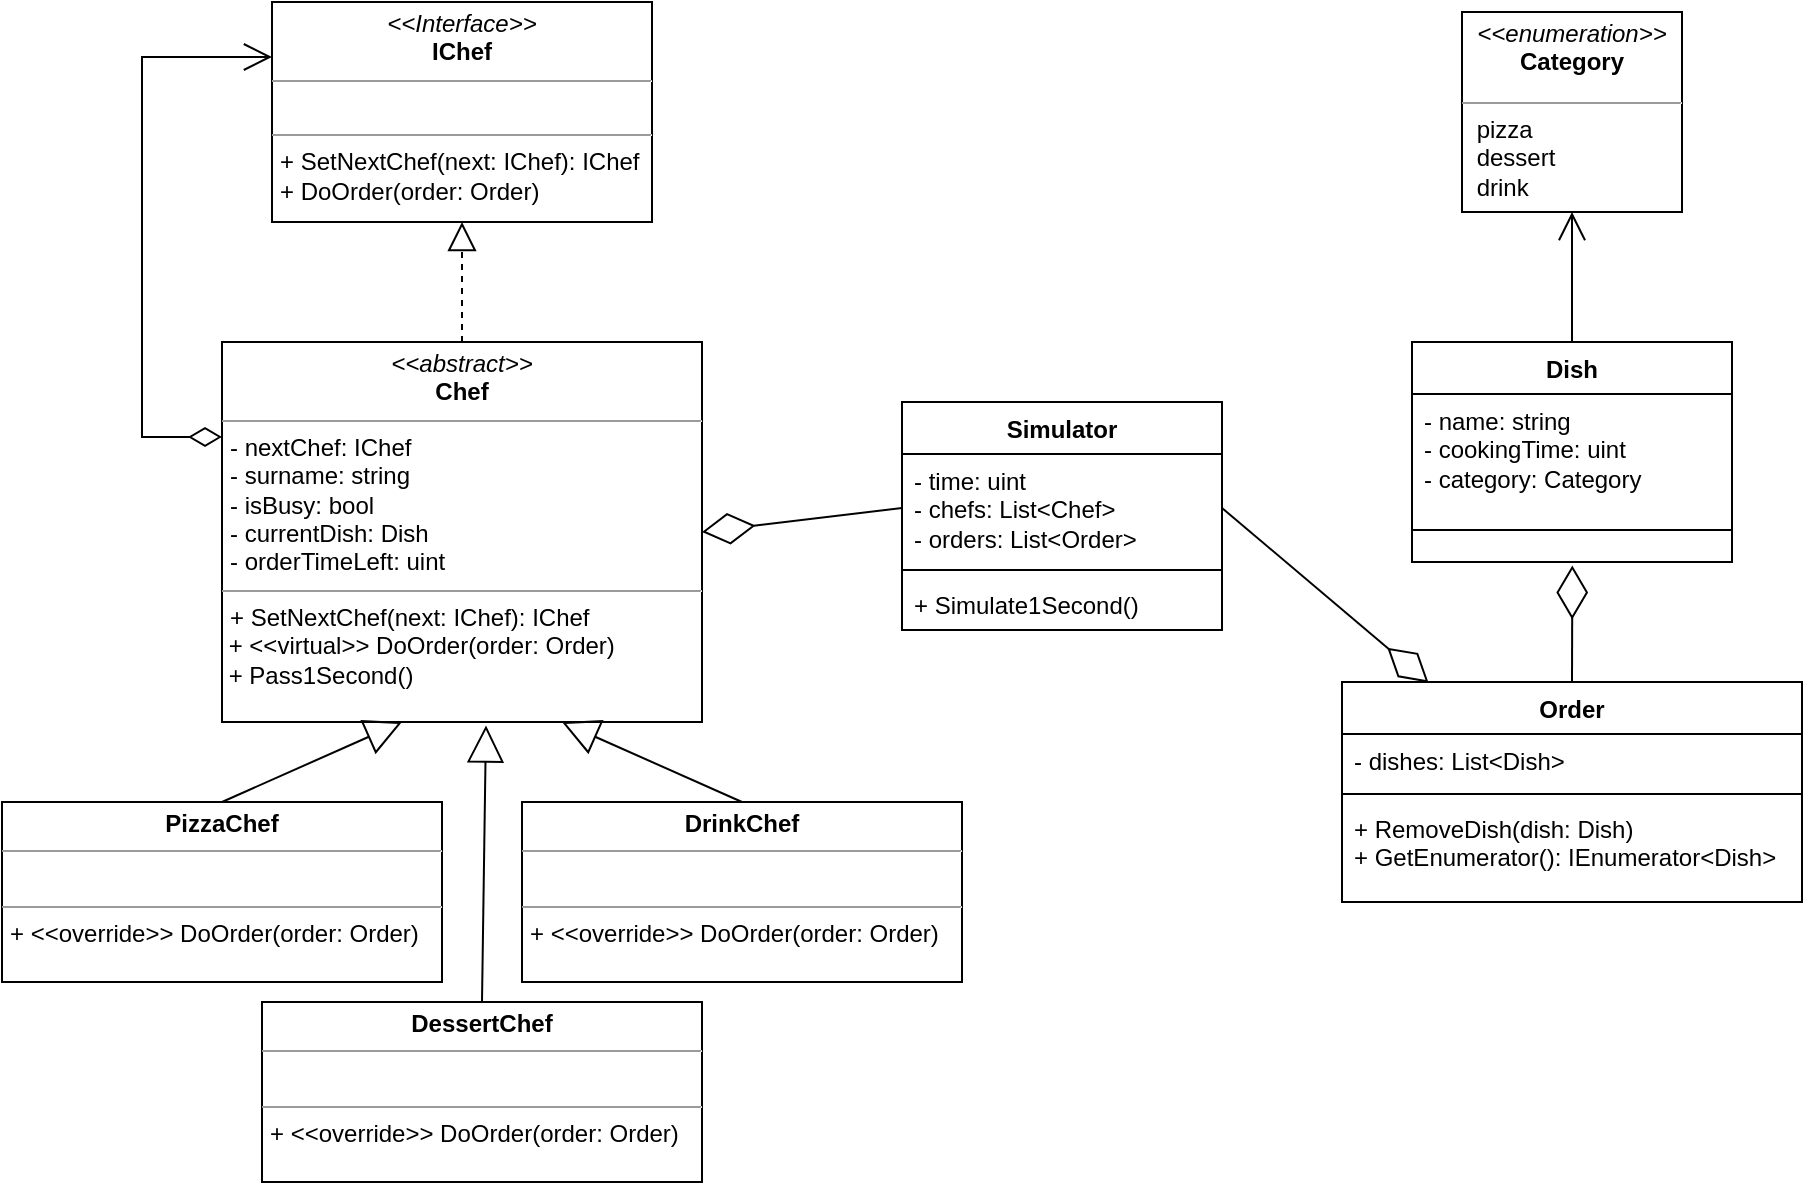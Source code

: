 <mxfile version="21.3.2" type="device">
  <diagram id="C5RBs43oDa-KdzZeNtuy" name="Page-1">
    <mxGraphModel dx="1050" dy="581" grid="1" gridSize="10" guides="1" tooltips="1" connect="1" arrows="1" fold="1" page="1" pageScale="1" pageWidth="827" pageHeight="1169" math="0" shadow="0">
      <root>
        <mxCell id="WIyWlLk6GJQsqaUBKTNV-0" />
        <mxCell id="WIyWlLk6GJQsqaUBKTNV-1" parent="WIyWlLk6GJQsqaUBKTNV-0" />
        <mxCell id="UVXBPbd2pvCbfxK3AkgX-1" value="&lt;p style=&quot;margin:0px;margin-top:4px;text-align:center;&quot;&gt;&lt;i&gt;&amp;lt;&amp;lt;Interface&amp;gt;&amp;gt;&lt;/i&gt;&lt;br&gt;&lt;b&gt;IChef&lt;/b&gt;&lt;/p&gt;&lt;hr size=&quot;1&quot;&gt;&lt;p style=&quot;margin:0px;margin-left:4px;&quot;&gt;&lt;br&gt;&lt;/p&gt;&lt;hr size=&quot;1&quot;&gt;&lt;p style=&quot;margin:0px;margin-left:4px;&quot;&gt;+ SetNextChef(next: IChef): IChef&lt;br&gt;+ DoOrder(order: Order)&lt;/p&gt;" style="verticalAlign=top;align=left;overflow=fill;fontSize=12;fontFamily=Helvetica;html=1;whiteSpace=wrap;" parent="WIyWlLk6GJQsqaUBKTNV-1" vertex="1">
          <mxGeometry x="135" y="20" width="190" height="110" as="geometry" />
        </mxCell>
        <mxCell id="UVXBPbd2pvCbfxK3AkgX-3" value="&lt;p style=&quot;margin:0px;margin-top:4px;text-align:center;&quot;&gt;&lt;i&gt;&amp;lt;&amp;lt;abstract&amp;gt;&amp;gt;&lt;/i&gt;&lt;br&gt;&lt;b&gt;Chef&lt;/b&gt;&lt;/p&gt;&lt;hr size=&quot;1&quot;&gt;&lt;p style=&quot;margin:0px;margin-left:4px;&quot;&gt;- nextChef: IChef&lt;br&gt;- surname: string&lt;/p&gt;&lt;p style=&quot;margin:0px;margin-left:4px;&quot;&gt;- isBusy: bool&lt;/p&gt;&lt;p style=&quot;margin:0px;margin-left:4px;&quot;&gt;- currentDish: Dish&lt;/p&gt;&lt;p style=&quot;margin:0px;margin-left:4px;&quot;&gt;- orderTimeLeft: uint&lt;/p&gt;&lt;hr size=&quot;1&quot;&gt;&lt;p style=&quot;margin:0px;margin-left:4px;&quot;&gt;&lt;span style=&quot;background-color: initial;&quot;&gt;+ SetNextChef(next: IChef): IChef&lt;/span&gt;&lt;br&gt;&lt;/p&gt;&amp;nbsp;+ &amp;lt;&amp;lt;virtual&amp;gt;&amp;gt;&amp;nbsp;DoOrder(order: Order)&lt;br&gt;&amp;nbsp;+ Pass1Second()" style="verticalAlign=top;align=left;overflow=fill;fontSize=12;fontFamily=Helvetica;html=1;whiteSpace=wrap;" parent="WIyWlLk6GJQsqaUBKTNV-1" vertex="1">
          <mxGeometry x="110" y="190" width="240" height="190" as="geometry" />
        </mxCell>
        <mxCell id="UVXBPbd2pvCbfxK3AkgX-4" value="" style="endArrow=block;dashed=1;endFill=0;endSize=12;html=1;rounded=0;entryX=0.5;entryY=1;entryDx=0;entryDy=0;exitX=0.5;exitY=0;exitDx=0;exitDy=0;" parent="WIyWlLk6GJQsqaUBKTNV-1" source="UVXBPbd2pvCbfxK3AkgX-3" target="UVXBPbd2pvCbfxK3AkgX-1" edge="1">
          <mxGeometry width="160" relative="1" as="geometry">
            <mxPoint x="140" y="260" as="sourcePoint" />
            <mxPoint x="300" y="260" as="targetPoint" />
          </mxGeometry>
        </mxCell>
        <mxCell id="UVXBPbd2pvCbfxK3AkgX-5" value="&lt;p style=&quot;margin:0px;margin-top:4px;text-align:center;&quot;&gt;&lt;b&gt;PizzaChef&lt;/b&gt;&lt;/p&gt;&lt;hr size=&quot;1&quot;&gt;&lt;p style=&quot;margin:0px;margin-left:4px;&quot;&gt;&lt;br&gt;&lt;/p&gt;&lt;hr size=&quot;1&quot;&gt;&lt;p style=&quot;margin:0px;margin-left:4px;&quot;&gt;+ &amp;lt;&amp;lt;override&amp;gt;&amp;gt;&amp;nbsp;DoOrder(order: Order)&lt;br&gt;&lt;/p&gt;" style="verticalAlign=top;align=left;overflow=fill;fontSize=12;fontFamily=Helvetica;html=1;whiteSpace=wrap;" parent="WIyWlLk6GJQsqaUBKTNV-1" vertex="1">
          <mxGeometry y="420" width="220" height="90" as="geometry" />
        </mxCell>
        <mxCell id="UVXBPbd2pvCbfxK3AkgX-6" value="&lt;p style=&quot;margin:0px;margin-top:4px;text-align:center;&quot;&gt;&lt;b&gt;DrinkChef&lt;/b&gt;&lt;/p&gt;&lt;hr size=&quot;1&quot;&gt;&lt;p style=&quot;margin:0px;margin-left:4px;&quot;&gt;&lt;br&gt;&lt;/p&gt;&lt;hr size=&quot;1&quot;&gt;&lt;p style=&quot;margin:0px;margin-left:4px;&quot;&gt;+ &amp;lt;&amp;lt;override&amp;gt;&amp;gt;&amp;nbsp;DoOrder(order: Order)&lt;br&gt;&lt;/p&gt;" style="verticalAlign=top;align=left;overflow=fill;fontSize=12;fontFamily=Helvetica;html=1;whiteSpace=wrap;" parent="WIyWlLk6GJQsqaUBKTNV-1" vertex="1">
          <mxGeometry x="260" y="420" width="220" height="90" as="geometry" />
        </mxCell>
        <mxCell id="UVXBPbd2pvCbfxK3AkgX-7" value="&lt;p style=&quot;margin:0px;margin-top:4px;text-align:center;&quot;&gt;&lt;b&gt;DessertChef&lt;/b&gt;&lt;/p&gt;&lt;hr size=&quot;1&quot;&gt;&lt;p style=&quot;margin:0px;margin-left:4px;&quot;&gt;&lt;br&gt;&lt;/p&gt;&lt;hr size=&quot;1&quot;&gt;&lt;p style=&quot;margin:0px;margin-left:4px;&quot;&gt;+ &amp;lt;&amp;lt;override&amp;gt;&amp;gt;&amp;nbsp;DoOrder(order: Order)&lt;br&gt;&lt;/p&gt;" style="verticalAlign=top;align=left;overflow=fill;fontSize=12;fontFamily=Helvetica;html=1;whiteSpace=wrap;" parent="WIyWlLk6GJQsqaUBKTNV-1" vertex="1">
          <mxGeometry x="130" y="520" width="220" height="90" as="geometry" />
        </mxCell>
        <mxCell id="UVXBPbd2pvCbfxK3AkgX-8" value="" style="endArrow=block;endSize=16;endFill=0;html=1;rounded=0;entryX=0.55;entryY=1.009;entryDx=0;entryDy=0;entryPerimeter=0;exitX=0.5;exitY=0;exitDx=0;exitDy=0;" parent="WIyWlLk6GJQsqaUBKTNV-1" source="UVXBPbd2pvCbfxK3AkgX-7" target="UVXBPbd2pvCbfxK3AkgX-3" edge="1">
          <mxGeometry width="160" relative="1" as="geometry">
            <mxPoint x="200" y="460" as="sourcePoint" />
            <mxPoint x="240" y="400" as="targetPoint" />
          </mxGeometry>
        </mxCell>
        <mxCell id="UVXBPbd2pvCbfxK3AkgX-9" value="" style="endArrow=block;endSize=16;endFill=0;html=1;rounded=0;exitX=0.5;exitY=0;exitDx=0;exitDy=0;" parent="WIyWlLk6GJQsqaUBKTNV-1" source="UVXBPbd2pvCbfxK3AkgX-5" edge="1">
          <mxGeometry width="160" relative="1" as="geometry">
            <mxPoint x="160" y="440" as="sourcePoint" />
            <mxPoint x="200" y="380" as="targetPoint" />
          </mxGeometry>
        </mxCell>
        <mxCell id="UVXBPbd2pvCbfxK3AkgX-10" value="" style="endArrow=block;endSize=16;endFill=0;html=1;rounded=0;exitX=0.5;exitY=0;exitDx=0;exitDy=0;" parent="WIyWlLk6GJQsqaUBKTNV-1" source="UVXBPbd2pvCbfxK3AkgX-6" edge="1">
          <mxGeometry width="160" relative="1" as="geometry">
            <mxPoint x="240" y="440" as="sourcePoint" />
            <mxPoint x="280" y="380" as="targetPoint" />
          </mxGeometry>
        </mxCell>
        <mxCell id="UVXBPbd2pvCbfxK3AkgX-11" value="" style="endArrow=open;html=1;endSize=12;startArrow=diamondThin;startSize=14;startFill=0;edgeStyle=orthogonalEdgeStyle;align=left;verticalAlign=bottom;rounded=0;entryX=0;entryY=0.25;entryDx=0;entryDy=0;exitX=0;exitY=0.25;exitDx=0;exitDy=0;" parent="WIyWlLk6GJQsqaUBKTNV-1" source="UVXBPbd2pvCbfxK3AkgX-3" target="UVXBPbd2pvCbfxK3AkgX-1" edge="1">
          <mxGeometry x="-1" y="22" relative="1" as="geometry">
            <mxPoint x="90" y="200" as="sourcePoint" />
            <mxPoint x="490" y="310" as="targetPoint" />
            <Array as="points">
              <mxPoint x="70" y="238" />
              <mxPoint x="70" y="48" />
            </Array>
            <mxPoint x="-12" y="-20" as="offset" />
          </mxGeometry>
        </mxCell>
        <mxCell id="UVXBPbd2pvCbfxK3AkgX-13" value="Dish" style="swimlane;fontStyle=1;align=center;verticalAlign=top;childLayout=stackLayout;horizontal=1;startSize=26;horizontalStack=0;resizeParent=1;resizeParentMax=0;resizeLast=0;collapsible=1;marginBottom=0;whiteSpace=wrap;html=1;" parent="WIyWlLk6GJQsqaUBKTNV-1" vertex="1">
          <mxGeometry x="705" y="190" width="160" height="110" as="geometry" />
        </mxCell>
        <mxCell id="UVXBPbd2pvCbfxK3AkgX-14" value="- name: string&lt;br&gt;- cookingTime: uint&lt;br&gt;- category: Category" style="text;strokeColor=none;fillColor=none;align=left;verticalAlign=top;spacingLeft=4;spacingRight=4;overflow=hidden;rotatable=0;points=[[0,0.5],[1,0.5]];portConstraint=eastwest;whiteSpace=wrap;html=1;" parent="UVXBPbd2pvCbfxK3AkgX-13" vertex="1">
          <mxGeometry y="26" width="160" height="64" as="geometry" />
        </mxCell>
        <mxCell id="UVXBPbd2pvCbfxK3AkgX-15" value="" style="line;strokeWidth=1;fillColor=none;align=left;verticalAlign=middle;spacingTop=-1;spacingLeft=3;spacingRight=3;rotatable=0;labelPosition=right;points=[];portConstraint=eastwest;strokeColor=inherit;" parent="UVXBPbd2pvCbfxK3AkgX-13" vertex="1">
          <mxGeometry y="90" width="160" height="8" as="geometry" />
        </mxCell>
        <mxCell id="UVXBPbd2pvCbfxK3AkgX-16" value="&amp;nbsp;" style="text;strokeColor=none;fillColor=none;align=left;verticalAlign=top;spacingLeft=4;spacingRight=4;overflow=hidden;rotatable=0;points=[[0,0.5],[1,0.5]];portConstraint=eastwest;whiteSpace=wrap;html=1;" parent="UVXBPbd2pvCbfxK3AkgX-13" vertex="1">
          <mxGeometry y="98" width="160" height="12" as="geometry" />
        </mxCell>
        <mxCell id="UVXBPbd2pvCbfxK3AkgX-17" value="Order" style="swimlane;fontStyle=1;align=center;verticalAlign=top;childLayout=stackLayout;horizontal=1;startSize=26;horizontalStack=0;resizeParent=1;resizeParentMax=0;resizeLast=0;collapsible=1;marginBottom=0;whiteSpace=wrap;html=1;" parent="WIyWlLk6GJQsqaUBKTNV-1" vertex="1">
          <mxGeometry x="670" y="360" width="230" height="110" as="geometry" />
        </mxCell>
        <mxCell id="UVXBPbd2pvCbfxK3AkgX-18" value="- dishes:&amp;nbsp;List&amp;lt;Dish&amp;gt;" style="text;strokeColor=none;fillColor=none;align=left;verticalAlign=top;spacingLeft=4;spacingRight=4;overflow=hidden;rotatable=0;points=[[0,0.5],[1,0.5]];portConstraint=eastwest;whiteSpace=wrap;html=1;" parent="UVXBPbd2pvCbfxK3AkgX-17" vertex="1">
          <mxGeometry y="26" width="230" height="26" as="geometry" />
        </mxCell>
        <mxCell id="UVXBPbd2pvCbfxK3AkgX-19" value="" style="line;strokeWidth=1;fillColor=none;align=left;verticalAlign=middle;spacingTop=-1;spacingLeft=3;spacingRight=3;rotatable=0;labelPosition=right;points=[];portConstraint=eastwest;strokeColor=inherit;" parent="UVXBPbd2pvCbfxK3AkgX-17" vertex="1">
          <mxGeometry y="52" width="230" height="8" as="geometry" />
        </mxCell>
        <mxCell id="UVXBPbd2pvCbfxK3AkgX-20" value="+ RemoveDish(dish: Dish)&lt;br&gt;+&amp;nbsp;GetEnumerator():&amp;nbsp;IEnumerator&amp;lt;Dish&amp;gt;" style="text;strokeColor=none;fillColor=none;align=left;verticalAlign=top;spacingLeft=4;spacingRight=4;overflow=hidden;rotatable=0;points=[[0,0.5],[1,0.5]];portConstraint=eastwest;whiteSpace=wrap;html=1;" parent="UVXBPbd2pvCbfxK3AkgX-17" vertex="1">
          <mxGeometry y="60" width="230" height="50" as="geometry" />
        </mxCell>
        <mxCell id="UVXBPbd2pvCbfxK3AkgX-21" value="Simulator" style="swimlane;fontStyle=1;align=center;verticalAlign=top;childLayout=stackLayout;horizontal=1;startSize=26;horizontalStack=0;resizeParent=1;resizeParentMax=0;resizeLast=0;collapsible=1;marginBottom=0;whiteSpace=wrap;html=1;" parent="WIyWlLk6GJQsqaUBKTNV-1" vertex="1">
          <mxGeometry x="450" y="220" width="160" height="114" as="geometry" />
        </mxCell>
        <mxCell id="UVXBPbd2pvCbfxK3AkgX-22" value="- time: uint&lt;br&gt;- chefs:&amp;nbsp;List&amp;lt;Chef&amp;gt;&lt;br&gt;- orders:&amp;nbsp;List&amp;lt;Order&amp;gt;" style="text;strokeColor=none;fillColor=none;align=left;verticalAlign=top;spacingLeft=4;spacingRight=4;overflow=hidden;rotatable=0;points=[[0,0.5],[1,0.5]];portConstraint=eastwest;whiteSpace=wrap;html=1;" parent="UVXBPbd2pvCbfxK3AkgX-21" vertex="1">
          <mxGeometry y="26" width="160" height="54" as="geometry" />
        </mxCell>
        <mxCell id="UVXBPbd2pvCbfxK3AkgX-23" value="" style="line;strokeWidth=1;fillColor=none;align=left;verticalAlign=middle;spacingTop=-1;spacingLeft=3;spacingRight=3;rotatable=0;labelPosition=right;points=[];portConstraint=eastwest;strokeColor=inherit;" parent="UVXBPbd2pvCbfxK3AkgX-21" vertex="1">
          <mxGeometry y="80" width="160" height="8" as="geometry" />
        </mxCell>
        <mxCell id="UVXBPbd2pvCbfxK3AkgX-24" value="+ Simulate1Second()" style="text;strokeColor=none;fillColor=none;align=left;verticalAlign=top;spacingLeft=4;spacingRight=4;overflow=hidden;rotatable=0;points=[[0,0.5],[1,0.5]];portConstraint=eastwest;whiteSpace=wrap;html=1;" parent="UVXBPbd2pvCbfxK3AkgX-21" vertex="1">
          <mxGeometry y="88" width="160" height="26" as="geometry" />
        </mxCell>
        <mxCell id="UVXBPbd2pvCbfxK3AkgX-25" value="&lt;p style=&quot;margin: 4px 0px 0px;&quot;&gt;&lt;/p&gt;&lt;div style=&quot;text-align: center;&quot;&gt;&lt;i style=&quot;background-color: initial;&quot;&gt;&amp;lt;&amp;lt;enumeration&amp;gt;&amp;gt;&lt;/i&gt;&lt;/div&gt;&lt;b&gt;&lt;div style=&quot;text-align: center;&quot;&gt;&lt;b style=&quot;background-color: initial;&quot;&gt;Category&lt;/b&gt;&lt;/div&gt;&lt;/b&gt;&lt;p&gt;&lt;/p&gt;&lt;hr size=&quot;1&quot;&gt;&lt;p style=&quot;margin:0px;margin-left:4px;&quot;&gt;&amp;nbsp;pizza&lt;/p&gt;&lt;p style=&quot;margin:0px;margin-left:4px;&quot;&gt;&amp;nbsp;dessert&lt;/p&gt;&lt;p style=&quot;margin:0px;margin-left:4px;&quot;&gt;&amp;nbsp;drink&lt;/p&gt;&lt;p style=&quot;margin:0px;margin-left:4px;&quot;&gt;&lt;br&gt;&lt;/p&gt;" style="verticalAlign=top;align=left;overflow=fill;fontSize=12;fontFamily=Helvetica;html=1;whiteSpace=wrap;" parent="WIyWlLk6GJQsqaUBKTNV-1" vertex="1">
          <mxGeometry x="730" y="25" width="110" height="100" as="geometry" />
        </mxCell>
        <mxCell id="UVXBPbd2pvCbfxK3AkgX-26" value="" style="endArrow=open;endFill=1;endSize=12;html=1;rounded=0;exitX=0.5;exitY=0;exitDx=0;exitDy=0;entryX=0.5;entryY=1;entryDx=0;entryDy=0;" parent="WIyWlLk6GJQsqaUBKTNV-1" source="UVXBPbd2pvCbfxK3AkgX-13" target="UVXBPbd2pvCbfxK3AkgX-25" edge="1">
          <mxGeometry width="160" relative="1" as="geometry">
            <mxPoint x="560" y="310" as="sourcePoint" />
            <mxPoint x="720" y="310" as="targetPoint" />
          </mxGeometry>
        </mxCell>
        <mxCell id="UVXBPbd2pvCbfxK3AkgX-28" value="" style="endArrow=diamondThin;endFill=0;endSize=24;html=1;rounded=0;exitX=0.5;exitY=0;exitDx=0;exitDy=0;entryX=0.501;entryY=1.15;entryDx=0;entryDy=0;entryPerimeter=0;" parent="WIyWlLk6GJQsqaUBKTNV-1" source="UVXBPbd2pvCbfxK3AkgX-17" target="UVXBPbd2pvCbfxK3AkgX-16" edge="1">
          <mxGeometry width="160" relative="1" as="geometry">
            <mxPoint x="560" y="310" as="sourcePoint" />
            <mxPoint x="820" y="330" as="targetPoint" />
          </mxGeometry>
        </mxCell>
        <mxCell id="775ABj2wFiN0QVYe5enJ-0" value="" style="endArrow=diamondThin;endFill=0;endSize=24;html=1;rounded=0;exitX=1;exitY=0.5;exitDx=0;exitDy=0;entryX=0.188;entryY=0.002;entryDx=0;entryDy=0;entryPerimeter=0;" edge="1" parent="WIyWlLk6GJQsqaUBKTNV-1" source="UVXBPbd2pvCbfxK3AkgX-22" target="UVXBPbd2pvCbfxK3AkgX-17">
          <mxGeometry width="160" relative="1" as="geometry">
            <mxPoint x="795" y="370" as="sourcePoint" />
            <mxPoint x="795" y="312" as="targetPoint" />
          </mxGeometry>
        </mxCell>
        <mxCell id="775ABj2wFiN0QVYe5enJ-1" value="" style="endArrow=diamondThin;endFill=0;endSize=24;html=1;rounded=0;exitX=0;exitY=0.5;exitDx=0;exitDy=0;entryX=1;entryY=0.5;entryDx=0;entryDy=0;" edge="1" parent="WIyWlLk6GJQsqaUBKTNV-1" source="UVXBPbd2pvCbfxK3AkgX-22" target="UVXBPbd2pvCbfxK3AkgX-3">
          <mxGeometry width="160" relative="1" as="geometry">
            <mxPoint x="805" y="380" as="sourcePoint" />
            <mxPoint x="770" y="322" as="targetPoint" />
          </mxGeometry>
        </mxCell>
      </root>
    </mxGraphModel>
  </diagram>
</mxfile>
